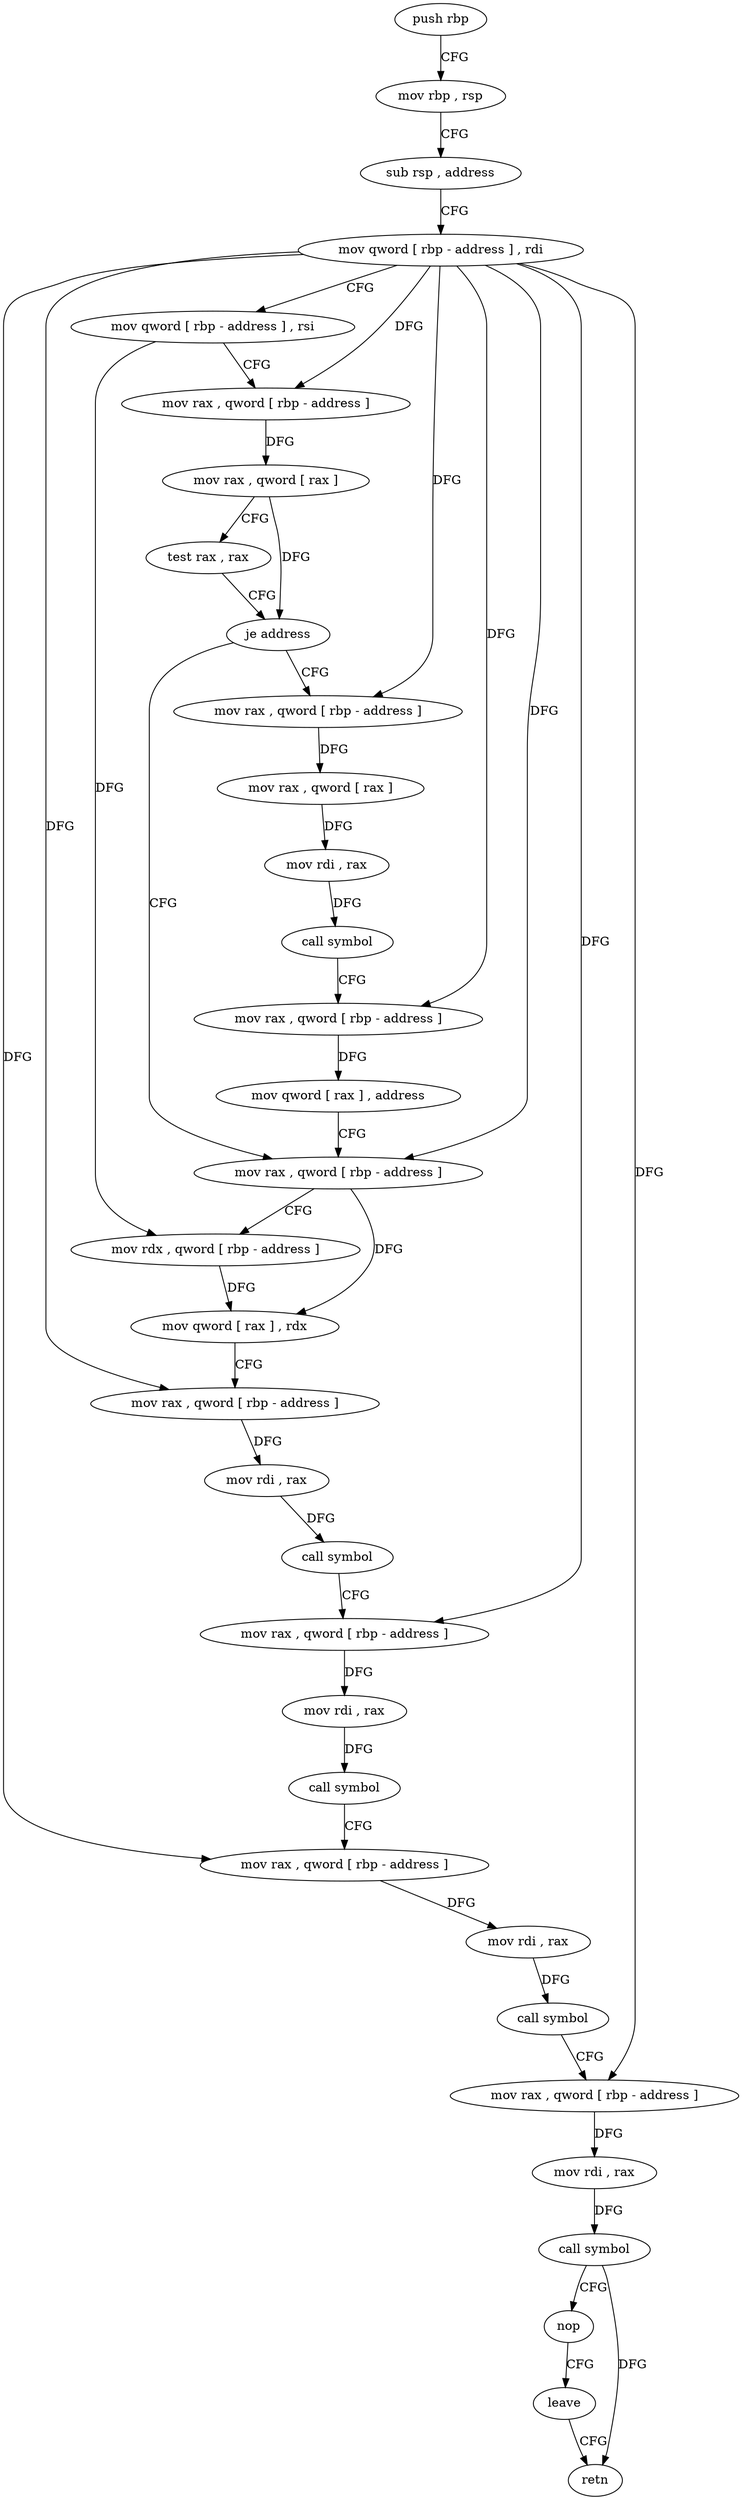 digraph "func" {
"101776" [label = "push rbp" ]
"101777" [label = "mov rbp , rsp" ]
"101780" [label = "sub rsp , address" ]
"101784" [label = "mov qword [ rbp - address ] , rdi" ]
"101788" [label = "mov qword [ rbp - address ] , rsi" ]
"101792" [label = "mov rax , qword [ rbp - address ]" ]
"101796" [label = "mov rax , qword [ rax ]" ]
"101799" [label = "test rax , rax" ]
"101802" [label = "je address" ]
"101830" [label = "mov rax , qword [ rbp - address ]" ]
"101804" [label = "mov rax , qword [ rbp - address ]" ]
"101834" [label = "mov rdx , qword [ rbp - address ]" ]
"101838" [label = "mov qword [ rax ] , rdx" ]
"101841" [label = "mov rax , qword [ rbp - address ]" ]
"101845" [label = "mov rdi , rax" ]
"101848" [label = "call symbol" ]
"101853" [label = "mov rax , qword [ rbp - address ]" ]
"101857" [label = "mov rdi , rax" ]
"101860" [label = "call symbol" ]
"101865" [label = "mov rax , qword [ rbp - address ]" ]
"101869" [label = "mov rdi , rax" ]
"101872" [label = "call symbol" ]
"101877" [label = "mov rax , qword [ rbp - address ]" ]
"101881" [label = "mov rdi , rax" ]
"101884" [label = "call symbol" ]
"101889" [label = "nop" ]
"101890" [label = "leave" ]
"101891" [label = "retn" ]
"101808" [label = "mov rax , qword [ rax ]" ]
"101811" [label = "mov rdi , rax" ]
"101814" [label = "call symbol" ]
"101819" [label = "mov rax , qword [ rbp - address ]" ]
"101823" [label = "mov qword [ rax ] , address" ]
"101776" -> "101777" [ label = "CFG" ]
"101777" -> "101780" [ label = "CFG" ]
"101780" -> "101784" [ label = "CFG" ]
"101784" -> "101788" [ label = "CFG" ]
"101784" -> "101792" [ label = "DFG" ]
"101784" -> "101830" [ label = "DFG" ]
"101784" -> "101841" [ label = "DFG" ]
"101784" -> "101853" [ label = "DFG" ]
"101784" -> "101865" [ label = "DFG" ]
"101784" -> "101877" [ label = "DFG" ]
"101784" -> "101804" [ label = "DFG" ]
"101784" -> "101819" [ label = "DFG" ]
"101788" -> "101792" [ label = "CFG" ]
"101788" -> "101834" [ label = "DFG" ]
"101792" -> "101796" [ label = "DFG" ]
"101796" -> "101799" [ label = "CFG" ]
"101796" -> "101802" [ label = "DFG" ]
"101799" -> "101802" [ label = "CFG" ]
"101802" -> "101830" [ label = "CFG" ]
"101802" -> "101804" [ label = "CFG" ]
"101830" -> "101834" [ label = "CFG" ]
"101830" -> "101838" [ label = "DFG" ]
"101804" -> "101808" [ label = "DFG" ]
"101834" -> "101838" [ label = "DFG" ]
"101838" -> "101841" [ label = "CFG" ]
"101841" -> "101845" [ label = "DFG" ]
"101845" -> "101848" [ label = "DFG" ]
"101848" -> "101853" [ label = "CFG" ]
"101853" -> "101857" [ label = "DFG" ]
"101857" -> "101860" [ label = "DFG" ]
"101860" -> "101865" [ label = "CFG" ]
"101865" -> "101869" [ label = "DFG" ]
"101869" -> "101872" [ label = "DFG" ]
"101872" -> "101877" [ label = "CFG" ]
"101877" -> "101881" [ label = "DFG" ]
"101881" -> "101884" [ label = "DFG" ]
"101884" -> "101889" [ label = "CFG" ]
"101884" -> "101891" [ label = "DFG" ]
"101889" -> "101890" [ label = "CFG" ]
"101890" -> "101891" [ label = "CFG" ]
"101808" -> "101811" [ label = "DFG" ]
"101811" -> "101814" [ label = "DFG" ]
"101814" -> "101819" [ label = "CFG" ]
"101819" -> "101823" [ label = "DFG" ]
"101823" -> "101830" [ label = "CFG" ]
}

